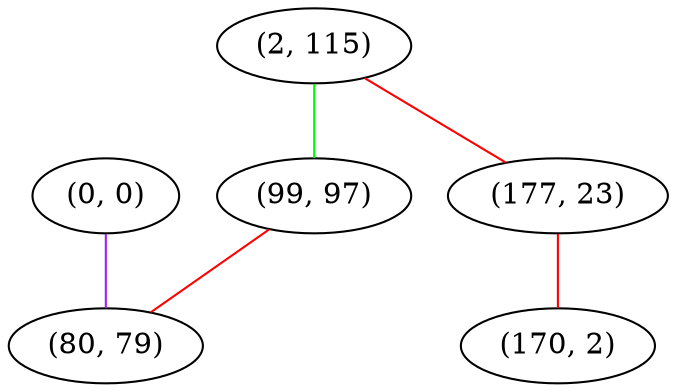 graph "" {
"(0, 0)";
"(2, 115)";
"(99, 97)";
"(80, 79)";
"(177, 23)";
"(170, 2)";
"(0, 0)" -- "(80, 79)"  [color=purple, key=0, weight=4];
"(2, 115)" -- "(99, 97)"  [color=green, key=0, weight=2];
"(2, 115)" -- "(177, 23)"  [color=red, key=0, weight=1];
"(99, 97)" -- "(80, 79)"  [color=red, key=0, weight=1];
"(177, 23)" -- "(170, 2)"  [color=red, key=0, weight=1];
}
